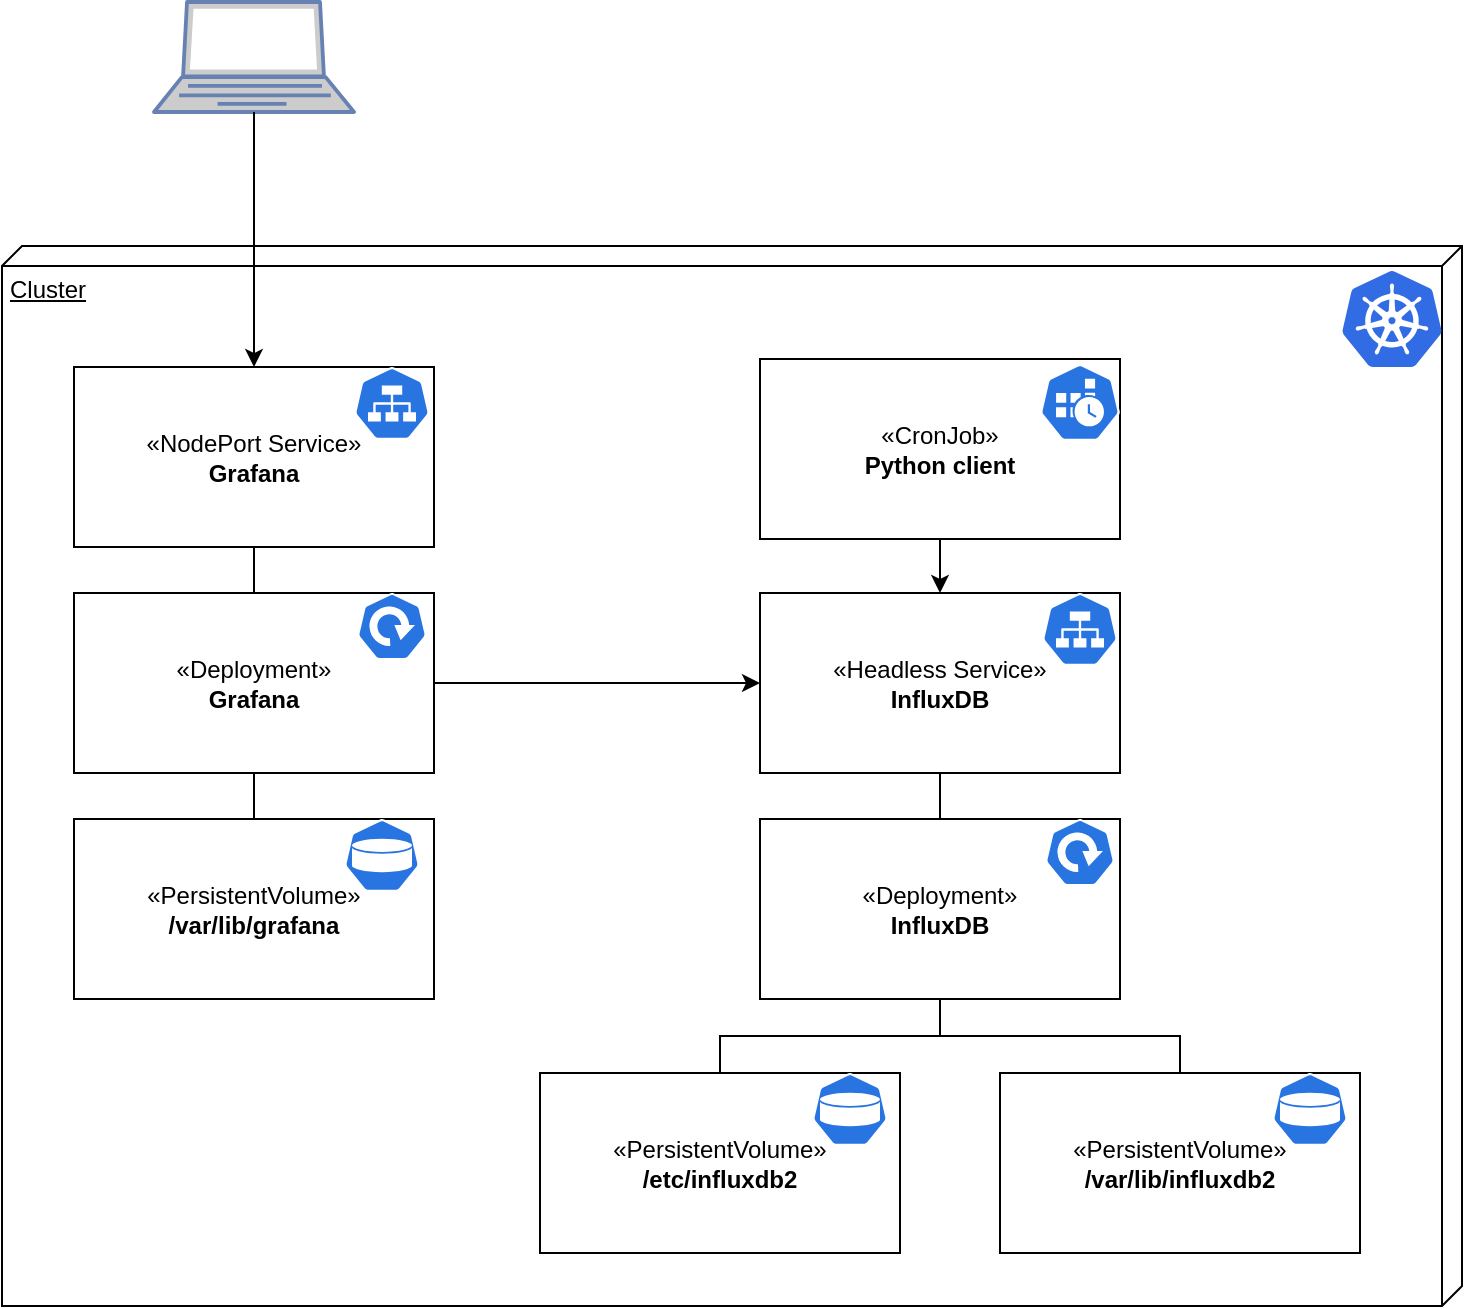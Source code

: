 <mxfile version="21.6.8" type="device">
  <diagram id="4oVTjlNHxbFGsm1sfiTs" name="Speed Monitor">
    <mxGraphModel dx="1034" dy="1214" grid="0" gridSize="10" guides="1" tooltips="1" connect="1" arrows="1" fold="1" page="1" pageScale="1" pageWidth="850" pageHeight="1100" math="0" shadow="0">
      <root>
        <mxCell id="0" />
        <mxCell id="1" parent="0" />
        <mxCell id="WYjsU6SSYTL6qByQeTyD-4" value="" style="fontColor=#0066CC;verticalAlign=top;verticalLabelPosition=bottom;labelPosition=center;align=center;html=1;outlineConnect=0;fillColor=#CCCCCC;strokeColor=#6881B3;gradientColor=none;gradientDirection=north;strokeWidth=2;shape=mxgraph.networks.laptop;" parent="1" vertex="1">
          <mxGeometry x="136" y="111" width="100" height="55" as="geometry" />
        </mxCell>
        <mxCell id="WYjsU6SSYTL6qByQeTyD-33" value="" style="group" parent="1" vertex="1" connectable="0">
          <mxGeometry x="60" y="233" width="730" height="530" as="geometry" />
        </mxCell>
        <mxCell id="WYjsU6SSYTL6qByQeTyD-32" value="" style="group" parent="WYjsU6SSYTL6qByQeTyD-33" vertex="1" connectable="0">
          <mxGeometry width="730" height="530" as="geometry" />
        </mxCell>
        <mxCell id="WYjsU6SSYTL6qByQeTyD-1" value="Cluster" style="verticalAlign=top;align=left;spacingTop=8;spacingLeft=2;spacingRight=12;shape=cube;size=10;direction=south;fontStyle=4;html=1;whiteSpace=wrap;" parent="WYjsU6SSYTL6qByQeTyD-32" vertex="1">
          <mxGeometry width="730" height="530" as="geometry" />
        </mxCell>
        <mxCell id="WYjsU6SSYTL6qByQeTyD-23" value="" style="image;sketch=0;aspect=fixed;html=1;points=[];align=center;fontSize=12;image=img/lib/mscae/Kubernetes.svg;" parent="WYjsU6SSYTL6qByQeTyD-32" vertex="1">
          <mxGeometry x="670" y="12.5" width="50" height="48" as="geometry" />
        </mxCell>
        <mxCell id="WYjsU6SSYTL6qByQeTyD-24" value="" style="group" parent="WYjsU6SSYTL6qByQeTyD-33" vertex="1" connectable="0">
          <mxGeometry x="36" y="286.5" width="180" height="90" as="geometry" />
        </mxCell>
        <mxCell id="Y95xHJOUQAFtuUjm5UJB-23" value="«PersistentVolume»&lt;br&gt;&lt;b&gt;/var/lib/grafana&lt;/b&gt;" style="html=1;dropTarget=0;whiteSpace=wrap;" parent="WYjsU6SSYTL6qByQeTyD-24" vertex="1">
          <mxGeometry width="180" height="90" as="geometry" />
        </mxCell>
        <mxCell id="WYjsU6SSYTL6qByQeTyD-20" value="" style="sketch=0;html=1;dashed=0;whitespace=wrap;fillColor=#2875E2;strokeColor=#ffffff;points=[[0.005,0.63,0],[0.1,0.2,0],[0.9,0.2,0],[0.5,0,0],[0.995,0.63,0],[0.72,0.99,0],[0.5,1,0],[0.28,0.99,0]];verticalLabelPosition=bottom;align=center;verticalAlign=top;shape=mxgraph.kubernetes.icon;prIcon=pv" parent="WYjsU6SSYTL6qByQeTyD-24" vertex="1">
          <mxGeometry x="129" width="50" height="36.5" as="geometry" />
        </mxCell>
        <mxCell id="WYjsU6SSYTL6qByQeTyD-25" value="" style="group" parent="WYjsU6SSYTL6qByQeTyD-33" vertex="1" connectable="0">
          <mxGeometry x="36" y="173.5" width="180" height="90" as="geometry" />
        </mxCell>
        <mxCell id="Y95xHJOUQAFtuUjm5UJB-28" value="«Deployment»&lt;br&gt;&lt;b&gt;Grafana&lt;/b&gt;" style="html=1;dropTarget=0;whiteSpace=wrap;" parent="WYjsU6SSYTL6qByQeTyD-25" vertex="1">
          <mxGeometry width="180" height="90" as="geometry" />
        </mxCell>
        <mxCell id="WYjsU6SSYTL6qByQeTyD-21" value="" style="sketch=0;html=1;dashed=0;whitespace=wrap;fillColor=#2875E2;strokeColor=#ffffff;points=[[0.005,0.63,0],[0.1,0.2,0],[0.9,0.2,0],[0.5,0,0],[0.995,0.63,0],[0.72,0.99,0],[0.5,1,0],[0.28,0.99,0]];verticalLabelPosition=bottom;align=center;verticalAlign=top;shape=mxgraph.kubernetes.icon;prIcon=deploy" parent="WYjsU6SSYTL6qByQeTyD-25" vertex="1">
          <mxGeometry x="139" width="40" height="33.5" as="geometry" />
        </mxCell>
        <mxCell id="Y95xHJOUQAFtuUjm5UJB-33" value="" style="endArrow=none;html=1;edgeStyle=orthogonalEdgeStyle;rounded=0;exitX=0.5;exitY=1;exitDx=0;exitDy=0;entryX=0.5;entryY=0;entryDx=0;entryDy=0;" parent="WYjsU6SSYTL6qByQeTyD-33" source="Y95xHJOUQAFtuUjm5UJB-28" target="Y95xHJOUQAFtuUjm5UJB-23" edge="1">
          <mxGeometry relative="1" as="geometry">
            <mxPoint x="-221" y="263.5" as="sourcePoint" />
            <mxPoint x="-61" y="263.5" as="targetPoint" />
          </mxGeometry>
        </mxCell>
        <mxCell id="WYjsU6SSYTL6qByQeTyD-26" value="" style="group" parent="WYjsU6SSYTL6qByQeTyD-33" vertex="1" connectable="0">
          <mxGeometry x="36" y="60.5" width="180" height="90" as="geometry" />
        </mxCell>
        <mxCell id="Y95xHJOUQAFtuUjm5UJB-21" value="«NodePort Service»&lt;br&gt;&lt;b&gt;Grafana&lt;/b&gt;" style="html=1;dropTarget=0;whiteSpace=wrap;" parent="WYjsU6SSYTL6qByQeTyD-26" vertex="1">
          <mxGeometry width="180" height="90" as="geometry" />
        </mxCell>
        <mxCell id="WYjsU6SSYTL6qByQeTyD-22" value="" style="sketch=0;html=1;dashed=0;whitespace=wrap;fillColor=#2875E2;strokeColor=#ffffff;points=[[0.005,0.63,0],[0.1,0.2,0],[0.9,0.2,0],[0.5,0,0],[0.995,0.63,0],[0.72,0.99,0],[0.5,1,0],[0.28,0.99,0]];verticalLabelPosition=bottom;align=center;verticalAlign=top;shape=mxgraph.kubernetes.icon;prIcon=svc" parent="WYjsU6SSYTL6qByQeTyD-26" vertex="1">
          <mxGeometry x="139" width="40" height="36.5" as="geometry" />
        </mxCell>
        <mxCell id="Y95xHJOUQAFtuUjm5UJB-30" value="" style="endArrow=none;html=1;edgeStyle=orthogonalEdgeStyle;rounded=0;exitX=0.5;exitY=1;exitDx=0;exitDy=0;entryX=0.5;entryY=0;entryDx=0;entryDy=0;" parent="WYjsU6SSYTL6qByQeTyD-33" source="Y95xHJOUQAFtuUjm5UJB-21" target="Y95xHJOUQAFtuUjm5UJB-28" edge="1">
          <mxGeometry relative="1" as="geometry">
            <mxPoint x="-221" y="263.5" as="sourcePoint" />
            <mxPoint x="-61" y="263.5" as="targetPoint" />
          </mxGeometry>
        </mxCell>
        <mxCell id="WYjsU6SSYTL6qByQeTyD-27" value="" style="group" parent="WYjsU6SSYTL6qByQeTyD-33" vertex="1" connectable="0">
          <mxGeometry x="379" y="56.5" width="180" height="90" as="geometry" />
        </mxCell>
        <mxCell id="Y95xHJOUQAFtuUjm5UJB-36" value="«CronJob»&lt;br&gt;&lt;b&gt;Python client&lt;/b&gt;" style="html=1;dropTarget=0;whiteSpace=wrap;" parent="WYjsU6SSYTL6qByQeTyD-27" vertex="1">
          <mxGeometry width="180" height="90" as="geometry" />
        </mxCell>
        <mxCell id="WYjsU6SSYTL6qByQeTyD-14" value="" style="sketch=0;html=1;dashed=0;whitespace=wrap;fillColor=#2875E2;strokeColor=#ffffff;points=[[0.005,0.63,0],[0.1,0.2,0],[0.9,0.2,0],[0.5,0,0],[0.995,0.63,0],[0.72,0.99,0],[0.5,1,0],[0.28,0.99,0]];verticalLabelPosition=bottom;align=center;verticalAlign=top;shape=mxgraph.kubernetes.icon;prIcon=cronjob" parent="WYjsU6SSYTL6qByQeTyD-27" vertex="1">
          <mxGeometry x="140" width="40" height="43.5" as="geometry" />
        </mxCell>
        <mxCell id="WYjsU6SSYTL6qByQeTyD-28" value="" style="group" parent="WYjsU6SSYTL6qByQeTyD-33" vertex="1" connectable="0">
          <mxGeometry x="379" y="173.5" width="180" height="90" as="geometry" />
        </mxCell>
        <mxCell id="Y95xHJOUQAFtuUjm5UJB-1" value="«Headless Service»&lt;br&gt;&lt;b&gt;InfluxDB&lt;/b&gt;" style="html=1;dropTarget=0;whiteSpace=wrap;" parent="WYjsU6SSYTL6qByQeTyD-28" vertex="1">
          <mxGeometry width="180" height="90" as="geometry" />
        </mxCell>
        <mxCell id="WYjsU6SSYTL6qByQeTyD-15" value="" style="sketch=0;html=1;dashed=0;whitespace=wrap;fillColor=#2875E2;strokeColor=#ffffff;points=[[0.005,0.63,0],[0.1,0.2,0],[0.9,0.2,0],[0.5,0,0],[0.995,0.63,0],[0.72,0.99,0],[0.5,1,0],[0.28,0.99,0]];verticalLabelPosition=bottom;align=center;verticalAlign=top;shape=mxgraph.kubernetes.icon;prIcon=svc" parent="WYjsU6SSYTL6qByQeTyD-28" vertex="1">
          <mxGeometry x="140" width="40" height="36.5" as="geometry" />
        </mxCell>
        <mxCell id="WYjsU6SSYTL6qByQeTyD-29" value="" style="group" parent="WYjsU6SSYTL6qByQeTyD-33" vertex="1" connectable="0">
          <mxGeometry x="379" y="286.5" width="180" height="90" as="geometry" />
        </mxCell>
        <mxCell id="Y95xHJOUQAFtuUjm5UJB-3" value="«Deployment»&lt;br&gt;&lt;b&gt;InfluxDB&lt;/b&gt;" style="html=1;dropTarget=0;whiteSpace=wrap;" parent="WYjsU6SSYTL6qByQeTyD-29" vertex="1">
          <mxGeometry width="180" height="90" as="geometry" />
        </mxCell>
        <mxCell id="WYjsU6SSYTL6qByQeTyD-16" value="" style="sketch=0;html=1;dashed=0;whitespace=wrap;fillColor=#2875E2;strokeColor=#ffffff;points=[[0.005,0.63,0],[0.1,0.2,0],[0.9,0.2,0],[0.5,0,0],[0.995,0.63,0],[0.72,0.99,0],[0.5,1,0],[0.28,0.99,0]];verticalLabelPosition=bottom;align=center;verticalAlign=top;shape=mxgraph.kubernetes.icon;prIcon=deploy" parent="WYjsU6SSYTL6qByQeTyD-29" vertex="1">
          <mxGeometry x="140" width="40" height="33.5" as="geometry" />
        </mxCell>
        <mxCell id="Y95xHJOUQAFtuUjm5UJB-18" value="" style="endArrow=none;html=1;edgeStyle=orthogonalEdgeStyle;rounded=0;exitX=0.5;exitY=1;exitDx=0;exitDy=0;entryX=0.5;entryY=0;entryDx=0;entryDy=0;" parent="WYjsU6SSYTL6qByQeTyD-33" source="Y95xHJOUQAFtuUjm5UJB-1" target="Y95xHJOUQAFtuUjm5UJB-3" edge="1">
          <mxGeometry relative="1" as="geometry">
            <mxPoint x="579" y="286.5" as="sourcePoint" />
            <mxPoint x="739" y="286.5" as="targetPoint" />
          </mxGeometry>
        </mxCell>
        <mxCell id="WYjsU6SSYTL6qByQeTyD-30" value="" style="group" parent="WYjsU6SSYTL6qByQeTyD-33" vertex="1" connectable="0">
          <mxGeometry x="269" y="413.5" width="180" height="90" as="geometry" />
        </mxCell>
        <mxCell id="Y95xHJOUQAFtuUjm5UJB-5" value="«PersistentVolume»&lt;br&gt;&lt;b&gt;/etc/influxdb2&lt;/b&gt;" style="html=1;dropTarget=0;whiteSpace=wrap;" parent="WYjsU6SSYTL6qByQeTyD-30" vertex="1">
          <mxGeometry width="180" height="90" as="geometry" />
        </mxCell>
        <mxCell id="WYjsU6SSYTL6qByQeTyD-17" value="" style="sketch=0;html=1;dashed=0;whitespace=wrap;fillColor=#2875E2;strokeColor=#ffffff;points=[[0.005,0.63,0],[0.1,0.2,0],[0.9,0.2,0],[0.5,0,0],[0.995,0.63,0],[0.72,0.99,0],[0.5,1,0],[0.28,0.99,0]];verticalLabelPosition=bottom;align=center;verticalAlign=top;shape=mxgraph.kubernetes.icon;prIcon=pv" parent="WYjsU6SSYTL6qByQeTyD-30" vertex="1">
          <mxGeometry x="130" width="50" height="36.5" as="geometry" />
        </mxCell>
        <mxCell id="Y95xHJOUQAFtuUjm5UJB-11" value="" style="endArrow=none;html=1;edgeStyle=orthogonalEdgeStyle;rounded=0;exitX=0.5;exitY=1;exitDx=0;exitDy=0;entryX=0.5;entryY=0;entryDx=0;entryDy=0;" parent="WYjsU6SSYTL6qByQeTyD-33" source="Y95xHJOUQAFtuUjm5UJB-3" target="Y95xHJOUQAFtuUjm5UJB-5" edge="1">
          <mxGeometry relative="1" as="geometry">
            <mxPoint x="579" y="286.5" as="sourcePoint" />
            <mxPoint x="739" y="286.5" as="targetPoint" />
          </mxGeometry>
        </mxCell>
        <mxCell id="WYjsU6SSYTL6qByQeTyD-31" value="" style="group" parent="WYjsU6SSYTL6qByQeTyD-33" vertex="1" connectable="0">
          <mxGeometry x="499" y="413.5" width="180" height="90" as="geometry" />
        </mxCell>
        <mxCell id="Y95xHJOUQAFtuUjm5UJB-7" value="«PersistentVolume»&lt;br&gt;&lt;b&gt;/var/lib/influxdb2&lt;/b&gt;" style="html=1;dropTarget=0;whiteSpace=wrap;" parent="WYjsU6SSYTL6qByQeTyD-31" vertex="1">
          <mxGeometry width="180" height="90" as="geometry" />
        </mxCell>
        <mxCell id="WYjsU6SSYTL6qByQeTyD-19" value="" style="sketch=0;html=1;dashed=0;whitespace=wrap;fillColor=#2875E2;strokeColor=#ffffff;points=[[0.005,0.63,0],[0.1,0.2,0],[0.9,0.2,0],[0.5,0,0],[0.995,0.63,0],[0.72,0.99,0],[0.5,1,0],[0.28,0.99,0]];verticalLabelPosition=bottom;align=center;verticalAlign=top;shape=mxgraph.kubernetes.icon;prIcon=pv" parent="WYjsU6SSYTL6qByQeTyD-31" vertex="1">
          <mxGeometry x="130" width="50" height="36.5" as="geometry" />
        </mxCell>
        <mxCell id="Y95xHJOUQAFtuUjm5UJB-14" value="" style="endArrow=none;html=1;edgeStyle=orthogonalEdgeStyle;rounded=0;exitX=0.5;exitY=1;exitDx=0;exitDy=0;entryX=0.5;entryY=0;entryDx=0;entryDy=0;" parent="WYjsU6SSYTL6qByQeTyD-33" source="Y95xHJOUQAFtuUjm5UJB-3" target="Y95xHJOUQAFtuUjm5UJB-7" edge="1">
          <mxGeometry relative="1" as="geometry">
            <mxPoint x="799" y="296.5" as="sourcePoint" />
            <mxPoint x="689" y="366.5" as="targetPoint" />
          </mxGeometry>
        </mxCell>
        <mxCell id="l0tPMVF0Fi6ivfprbk1G-1" style="edgeStyle=orthogonalEdgeStyle;rounded=0;orthogonalLoop=1;jettySize=auto;html=1;exitX=0.5;exitY=1;exitDx=0;exitDy=0;entryX=0.5;entryY=0;entryDx=0;entryDy=0;" edge="1" parent="WYjsU6SSYTL6qByQeTyD-33" source="Y95xHJOUQAFtuUjm5UJB-36" target="Y95xHJOUQAFtuUjm5UJB-1">
          <mxGeometry relative="1" as="geometry" />
        </mxCell>
        <mxCell id="l0tPMVF0Fi6ivfprbk1G-2" style="edgeStyle=orthogonalEdgeStyle;rounded=0;orthogonalLoop=1;jettySize=auto;html=1;exitX=1;exitY=0.5;exitDx=0;exitDy=0;entryX=0;entryY=0.5;entryDx=0;entryDy=0;" edge="1" parent="WYjsU6SSYTL6qByQeTyD-33" source="Y95xHJOUQAFtuUjm5UJB-28" target="Y95xHJOUQAFtuUjm5UJB-1">
          <mxGeometry relative="1" as="geometry" />
        </mxCell>
        <mxCell id="WYjsU6SSYTL6qByQeTyD-34" style="edgeStyle=orthogonalEdgeStyle;rounded=0;orthogonalLoop=1;jettySize=auto;html=1;entryX=0.5;entryY=0;entryDx=0;entryDy=0;" parent="1" source="WYjsU6SSYTL6qByQeTyD-4" target="Y95xHJOUQAFtuUjm5UJB-21" edge="1">
          <mxGeometry relative="1" as="geometry" />
        </mxCell>
      </root>
    </mxGraphModel>
  </diagram>
</mxfile>
